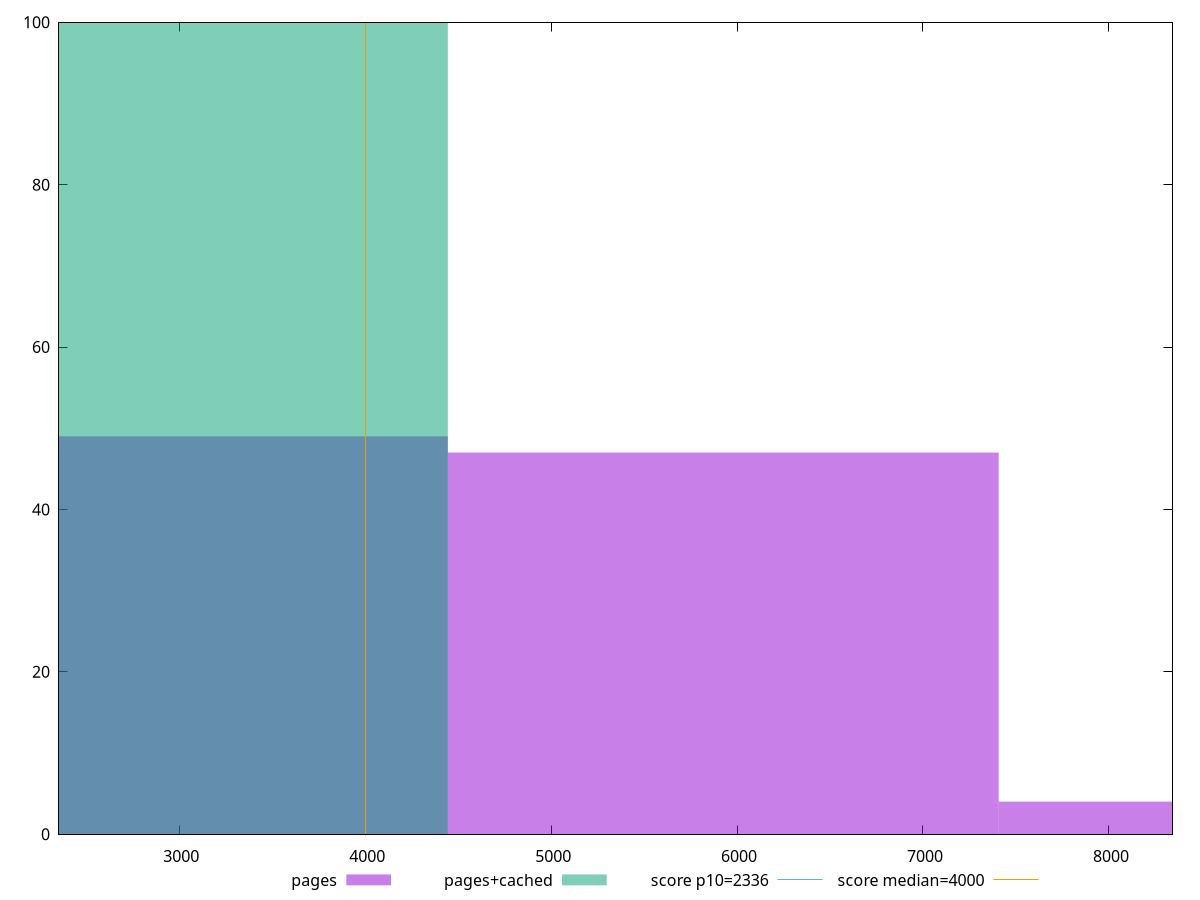 reset

$pages <<EOF
2962.8144461610386 49
5925.628892322077 47
8888.443338483115 4
EOF

$pagesCached <<EOF
2962.8144461610386 100
EOF

set key outside below
set boxwidth 2962.8144461610386
set xrange [2352.8495000000003:8342.033]
set yrange [0:100]
set trange [0:100]
set style fill transparent solid 0.5 noborder

set parametric
set terminal svg size 640, 500 enhanced background rgb 'white'
set output "report_00025_2021-02-22T21:38:55.199Z/first-meaningful-paint/comparison/histogram/0_vs_1.svg"

plot $pages title "pages" with boxes, \
     $pagesCached title "pages+cached" with boxes, \
     2336,t title "score p10=2336", \
     4000,t title "score median=4000"

reset
